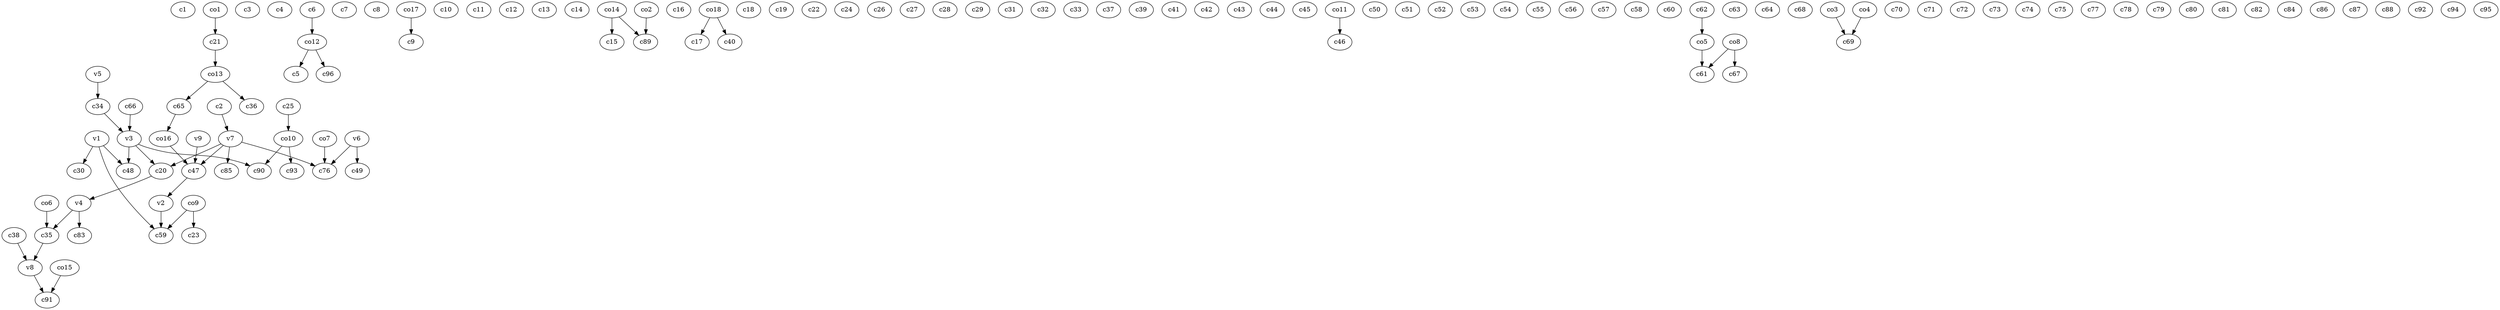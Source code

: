 strict digraph  {
c1;
c2;
c3;
c4;
c5;
c6;
c7;
c8;
c9;
c10;
c11;
c12;
c13;
c14;
c15;
c16;
c17;
c18;
c19;
c20;
c21;
c22;
c23;
c24;
c25;
c26;
c27;
c28;
c29;
c30;
c31;
c32;
c33;
c34;
c35;
c36;
c37;
c38;
c39;
c40;
c41;
c42;
c43;
c44;
c45;
c46;
c47;
c48;
c49;
c50;
c51;
c52;
c53;
c54;
c55;
c56;
c57;
c58;
c59;
c60;
c61;
c62;
c63;
c64;
c65;
c66;
c67;
c68;
c69;
c70;
c71;
c72;
c73;
c74;
c75;
c76;
c77;
c78;
c79;
c80;
c81;
c82;
c83;
c84;
c85;
c86;
c87;
c88;
c89;
c90;
c91;
c92;
c93;
c94;
c95;
c96;
v1;
v2;
v3;
v4;
v5;
v6;
v7;
v8;
v9;
co1;
co2;
co3;
co4;
co5;
co6;
co7;
co8;
co9;
co10;
co11;
co12;
co13;
co14;
co15;
co16;
co17;
co18;
c2 -> v7  [weight=1];
c6 -> co12  [weight=1];
c20 -> v4  [weight=1];
c21 -> co13  [weight=1];
c25 -> co10  [weight=1];
c34 -> v3  [weight=1];
c35 -> v8  [weight=1];
c38 -> v8  [weight=1];
c47 -> v2  [weight=1];
c62 -> co5  [weight=1];
c65 -> co16  [weight=1];
c66 -> v3  [weight=1];
v1 -> c48  [weight=1];
v1 -> c30  [weight=1];
v1 -> c59  [weight=1];
v2 -> c59  [weight=1];
v3 -> c90  [weight=1];
v3 -> c20  [weight=1];
v3 -> c48  [weight=1];
v4 -> c35  [weight=1];
v4 -> c83  [weight=1];
v5 -> c34  [weight=1];
v6 -> c49  [weight=1];
v6 -> c76  [weight=1];
v7 -> c47  [weight=1];
v7 -> c20  [weight=1];
v7 -> c76  [weight=1];
v7 -> c85  [weight=1];
v8 -> c91  [weight=1];
v9 -> c47  [weight=1];
co1 -> c21  [weight=1];
co2 -> c89  [weight=1];
co3 -> c69  [weight=1];
co4 -> c69  [weight=1];
co5 -> c61  [weight=1];
co6 -> c35  [weight=1];
co7 -> c76  [weight=1];
co8 -> c67  [weight=1];
co8 -> c61  [weight=1];
co9 -> c23  [weight=1];
co9 -> c59  [weight=1];
co10 -> c90  [weight=1];
co10 -> c93  [weight=1];
co11 -> c46  [weight=1];
co12 -> c5  [weight=1];
co12 -> c96  [weight=1];
co13 -> c65  [weight=1];
co13 -> c36  [weight=1];
co14 -> c89  [weight=1];
co14 -> c15  [weight=1];
co15 -> c91  [weight=1];
co16 -> c47  [weight=1];
co17 -> c9  [weight=1];
co18 -> c40  [weight=1];
co18 -> c17  [weight=1];
}
